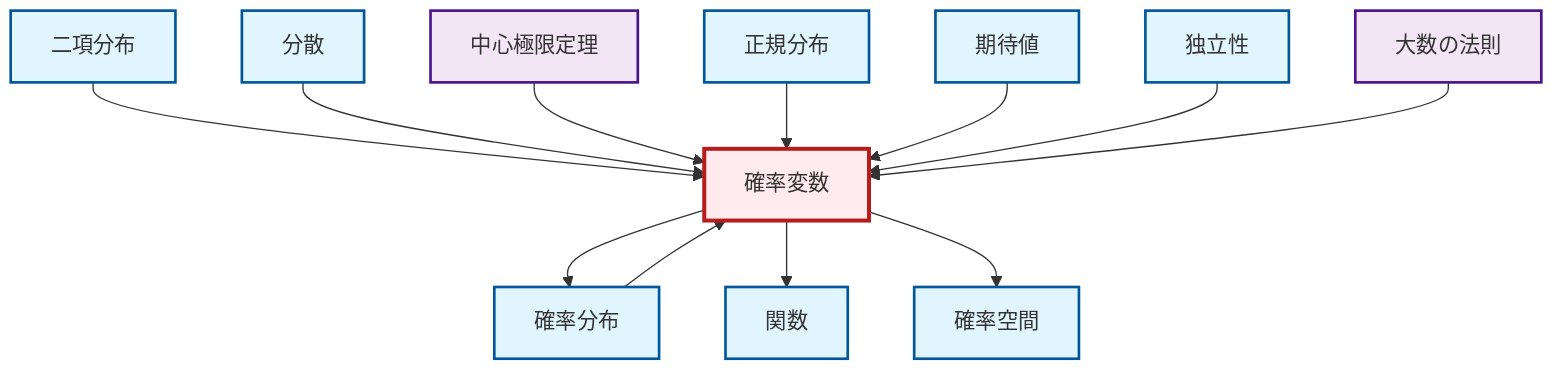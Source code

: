 graph TD
    classDef definition fill:#e1f5fe,stroke:#01579b,stroke-width:2px
    classDef theorem fill:#f3e5f5,stroke:#4a148c,stroke-width:2px
    classDef axiom fill:#fff3e0,stroke:#e65100,stroke-width:2px
    classDef example fill:#e8f5e9,stroke:#1b5e20,stroke-width:2px
    classDef current fill:#ffebee,stroke:#b71c1c,stroke-width:3px
    thm-law-of-large-numbers["大数の法則"]:::theorem
    def-random-variable["確率変数"]:::definition
    def-normal-distribution["正規分布"]:::definition
    def-probability-distribution["確率分布"]:::definition
    def-expectation["期待値"]:::definition
    def-probability-space["確率空間"]:::definition
    def-binomial-distribution["二項分布"]:::definition
    def-independence["独立性"]:::definition
    def-variance["分散"]:::definition
    def-function["関数"]:::definition
    thm-central-limit["中心極限定理"]:::theorem
    def-binomial-distribution --> def-random-variable
    def-random-variable --> def-probability-distribution
    def-random-variable --> def-function
    def-random-variable --> def-probability-space
    def-variance --> def-random-variable
    def-probability-distribution --> def-random-variable
    thm-central-limit --> def-random-variable
    def-normal-distribution --> def-random-variable
    def-expectation --> def-random-variable
    def-independence --> def-random-variable
    thm-law-of-large-numbers --> def-random-variable
    class def-random-variable current